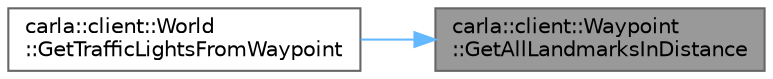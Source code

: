 digraph "carla::client::Waypoint::GetAllLandmarksInDistance"
{
 // INTERACTIVE_SVG=YES
 // LATEX_PDF_SIZE
  bgcolor="transparent";
  edge [fontname=Helvetica,fontsize=10,labelfontname=Helvetica,labelfontsize=10];
  node [fontname=Helvetica,fontsize=10,shape=box,height=0.2,width=0.4];
  rankdir="RL";
  Node1 [id="Node000001",label="carla::client::Waypoint\l::GetAllLandmarksInDistance",height=0.2,width=0.4,color="gray40", fillcolor="grey60", style="filled", fontcolor="black",tooltip="Returns a list of landmarks from the current position to a certain distance"];
  Node1 -> Node2 [id="edge1_Node000001_Node000002",dir="back",color="steelblue1",style="solid",tooltip=" "];
  Node2 [id="Node000002",label="carla::client::World\l::GetTrafficLightsFromWaypoint",height=0.2,width=0.4,color="grey40", fillcolor="white", style="filled",URL="$db/d1f/classcarla_1_1client_1_1World.html#a965fcaf99f563c9634c40f3b8e2910b5",tooltip=" "];
}
